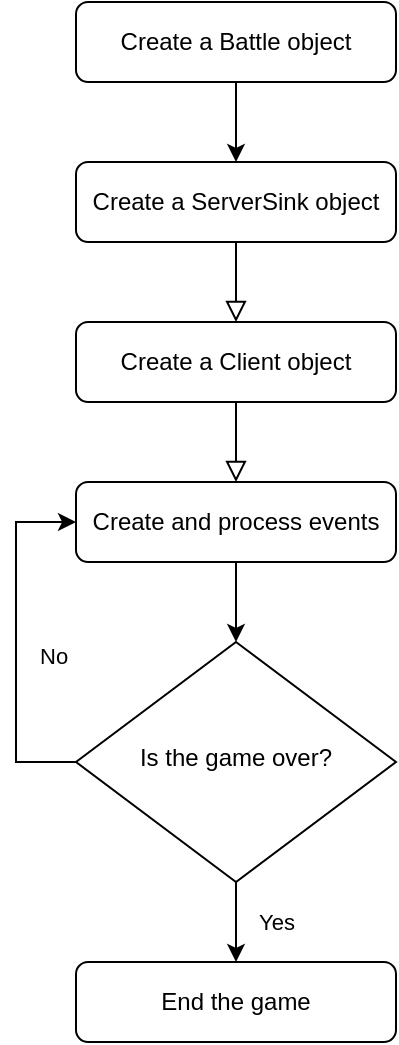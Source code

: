 <mxfile version="13.3.7" type="device"><diagram id="C5RBs43oDa-KdzZeNtuy" name="Page-1"><mxGraphModel dx="786" dy="694" grid="1" gridSize="10" guides="1" tooltips="1" connect="1" arrows="1" fold="1" page="1" pageScale="1" pageWidth="827" pageHeight="1169" math="0" shadow="0"><root><mxCell id="WIyWlLk6GJQsqaUBKTNV-0"/><mxCell id="WIyWlLk6GJQsqaUBKTNV-1" parent="WIyWlLk6GJQsqaUBKTNV-0"/><mxCell id="WIyWlLk6GJQsqaUBKTNV-2" value="" style="rounded=0;html=1;jettySize=auto;orthogonalLoop=1;fontSize=11;endArrow=block;endFill=0;endSize=8;strokeWidth=1;shadow=0;labelBackgroundColor=none;edgeStyle=orthogonalEdgeStyle;entryX=0.5;entryY=0;entryDx=0;entryDy=0;" parent="WIyWlLk6GJQsqaUBKTNV-1" source="8lLJ-T_E8-ZzmgsGMJdS-7" target="8lLJ-T_E8-ZzmgsGMJdS-5" edge="1"><mxGeometry relative="1" as="geometry"><mxPoint x="200" y="320" as="targetPoint"/></mxGeometry></mxCell><mxCell id="WIyWlLk6GJQsqaUBKTNV-3" value="Create a ServerSink object" style="rounded=1;whiteSpace=wrap;html=1;fontSize=12;glass=0;strokeWidth=1;shadow=0;" parent="WIyWlLk6GJQsqaUBKTNV-1" vertex="1"><mxGeometry x="120" y="160" width="160" height="40" as="geometry"/></mxCell><mxCell id="8lLJ-T_E8-ZzmgsGMJdS-2" style="edgeStyle=orthogonalEdgeStyle;rounded=0;orthogonalLoop=1;jettySize=auto;html=1;entryX=0.5;entryY=0;entryDx=0;entryDy=0;" edge="1" parent="WIyWlLk6GJQsqaUBKTNV-1" source="8lLJ-T_E8-ZzmgsGMJdS-0" target="WIyWlLk6GJQsqaUBKTNV-3"><mxGeometry relative="1" as="geometry"/></mxCell><mxCell id="8lLJ-T_E8-ZzmgsGMJdS-0" value="Create a Battle object" style="rounded=1;whiteSpace=wrap;html=1;fontSize=12;glass=0;strokeWidth=1;shadow=0;" vertex="1" parent="WIyWlLk6GJQsqaUBKTNV-1"><mxGeometry x="120" y="80" width="160" height="40" as="geometry"/></mxCell><mxCell id="8lLJ-T_E8-ZzmgsGMJdS-10" style="edgeStyle=orthogonalEdgeStyle;rounded=0;orthogonalLoop=1;jettySize=auto;html=1;entryX=0.5;entryY=0;entryDx=0;entryDy=0;" edge="1" parent="WIyWlLk6GJQsqaUBKTNV-1" source="8lLJ-T_E8-ZzmgsGMJdS-5" target="8lLJ-T_E8-ZzmgsGMJdS-9"><mxGeometry relative="1" as="geometry"/></mxCell><mxCell id="8lLJ-T_E8-ZzmgsGMJdS-5" value="Create and process events" style="rounded=1;whiteSpace=wrap;html=1;fontSize=12;glass=0;strokeWidth=1;shadow=0;" vertex="1" parent="WIyWlLk6GJQsqaUBKTNV-1"><mxGeometry x="120" y="320" width="160" height="40" as="geometry"/></mxCell><mxCell id="8lLJ-T_E8-ZzmgsGMJdS-7" value="Create a Client object" style="rounded=1;whiteSpace=wrap;html=1;fontSize=12;glass=0;strokeWidth=1;shadow=0;" vertex="1" parent="WIyWlLk6GJQsqaUBKTNV-1"><mxGeometry x="120" y="240" width="160" height="40" as="geometry"/></mxCell><mxCell id="8lLJ-T_E8-ZzmgsGMJdS-8" value="" style="rounded=0;html=1;jettySize=auto;orthogonalLoop=1;fontSize=11;endArrow=block;endFill=0;endSize=8;strokeWidth=1;shadow=0;labelBackgroundColor=none;edgeStyle=orthogonalEdgeStyle;" edge="1" parent="WIyWlLk6GJQsqaUBKTNV-1" source="WIyWlLk6GJQsqaUBKTNV-3" target="8lLJ-T_E8-ZzmgsGMJdS-7"><mxGeometry relative="1" as="geometry"><mxPoint x="200" y="200" as="sourcePoint"/><mxPoint x="200" y="320" as="targetPoint"/></mxGeometry></mxCell><mxCell id="8lLJ-T_E8-ZzmgsGMJdS-15" value="Yes" style="edgeStyle=orthogonalEdgeStyle;rounded=0;orthogonalLoop=1;jettySize=auto;html=1;entryX=0.5;entryY=0;entryDx=0;entryDy=0;" edge="1" parent="WIyWlLk6GJQsqaUBKTNV-1" source="8lLJ-T_E8-ZzmgsGMJdS-9" target="8lLJ-T_E8-ZzmgsGMJdS-14"><mxGeometry y="20" relative="1" as="geometry"><mxPoint as="offset"/></mxGeometry></mxCell><mxCell id="8lLJ-T_E8-ZzmgsGMJdS-9" value="Is the game over?" style="rhombus;whiteSpace=wrap;html=1;shadow=0;fontFamily=Helvetica;fontSize=12;align=center;strokeWidth=1;spacing=6;spacingTop=-4;" vertex="1" parent="WIyWlLk6GJQsqaUBKTNV-1"><mxGeometry x="120" y="400" width="160" height="120" as="geometry"/></mxCell><mxCell id="8lLJ-T_E8-ZzmgsGMJdS-16" value="No" style="edgeStyle=orthogonalEdgeStyle;rounded=0;orthogonalLoop=1;jettySize=auto;html=1;entryX=0;entryY=0.5;entryDx=0;entryDy=0;align=left;exitX=0;exitY=0.5;exitDx=0;exitDy=0;" edge="1" parent="WIyWlLk6GJQsqaUBKTNV-1" source="8lLJ-T_E8-ZzmgsGMJdS-9" target="8lLJ-T_E8-ZzmgsGMJdS-5"><mxGeometry x="-0.076" y="-10" relative="1" as="geometry"><Array as="points"><mxPoint x="90" y="460"/><mxPoint x="90" y="340"/></Array><mxPoint as="offset"/></mxGeometry></mxCell><mxCell id="8lLJ-T_E8-ZzmgsGMJdS-14" value="End the game" style="rounded=1;whiteSpace=wrap;html=1;fontSize=12;glass=0;strokeWidth=1;shadow=0;" vertex="1" parent="WIyWlLk6GJQsqaUBKTNV-1"><mxGeometry x="120" y="560" width="160" height="40" as="geometry"/></mxCell></root></mxGraphModel></diagram></mxfile>